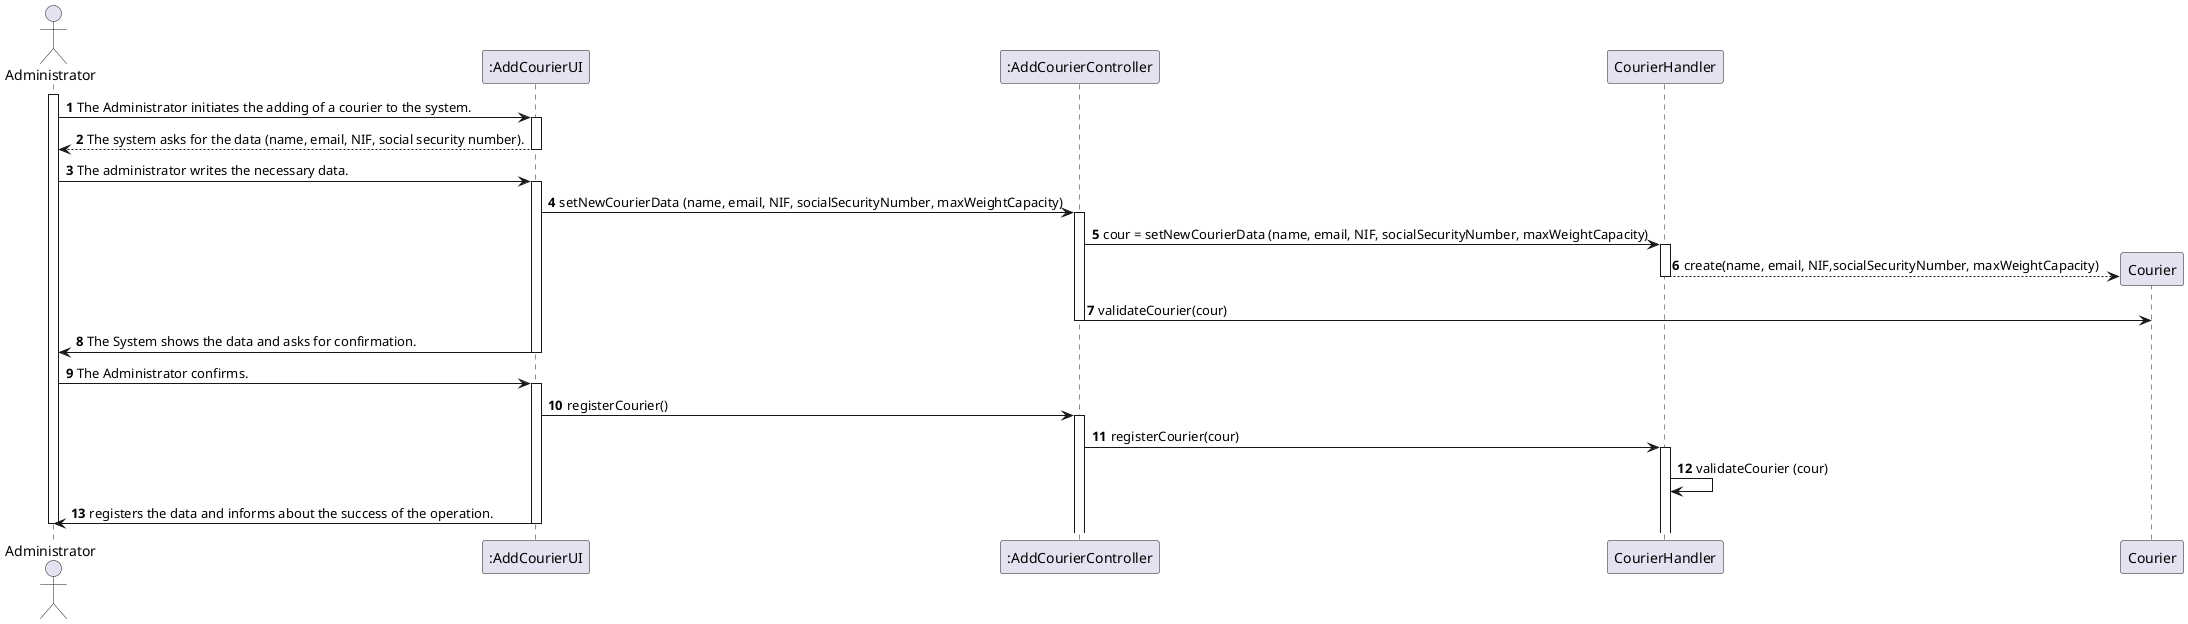 @startuml
autonumber
'hide footbox
actor "Administrator" as ADM

participant ":AddCourierUI" as UI
participant ":AddCourierController" as CTRL
participant "CourierHandler" as PHARM
participant "Courier" as COUR


activate ADM
ADM -> UI : The Administrator initiates the adding of a courier to the system.
activate UI

UI --> ADM : The system asks for the data (name, email, NIF, social security number).

deactivate UI

ADM -> UI : The administrator writes the necessary data.
activate UI

UI -> CTRL : setNewCourierData (name, email, NIF, socialSecurityNumber, maxWeightCapacity)
activate CTRL

CTRL -> PHARM : cour = setNewCourierData (name, email, NIF, socialSecurityNumber, maxWeightCapacity)
activate PHARM

PHARM --> COUR ** : create(name, email, NIF,socialSecurityNumber, maxWeightCapacity)
deactivate PHARM

CTRL -> COUR: validateCourier(cour)
deactivate CTRL

UI -> ADM : The System shows the data and asks for confirmation.
deactivate UI


ADM -> UI : The Administrator confirms.
activate UI

UI -> CTRL: registerCourier()
activate CTRL

CTRL -> PHARM : registerCourier(cour)
activate PHARM

PHARM -> PHARM : validateCourier (cour)

UI -> ADM : registers the data and informs about the success of the operation.


deactivate UI
deactivate ADM



@enduml
